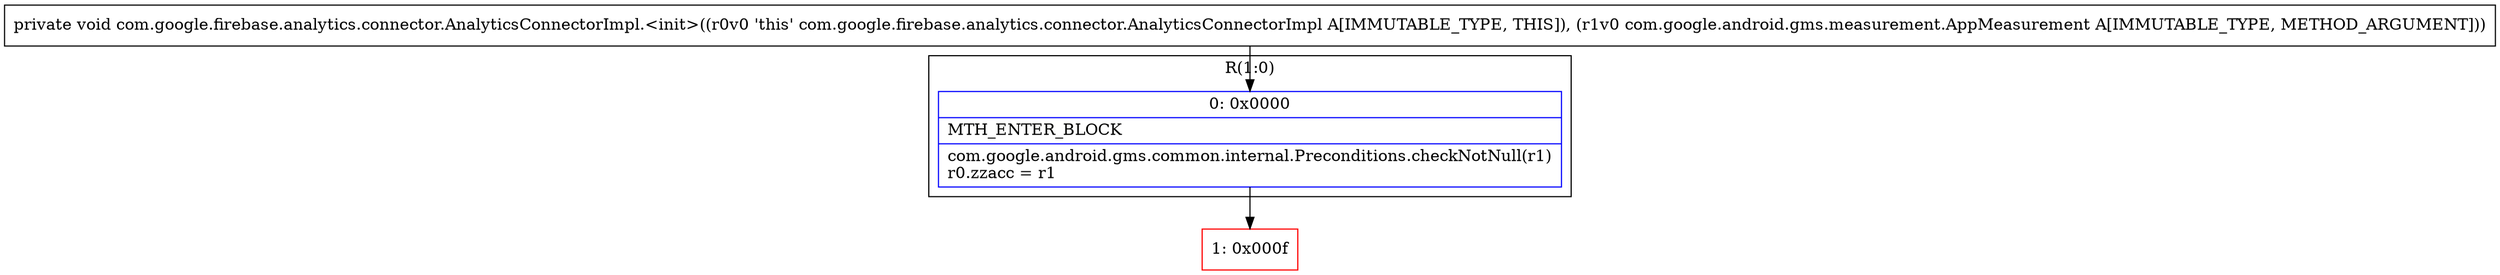 digraph "CFG forcom.google.firebase.analytics.connector.AnalyticsConnectorImpl.\<init\>(Lcom\/google\/android\/gms\/measurement\/AppMeasurement;)V" {
subgraph cluster_Region_1155112114 {
label = "R(1:0)";
node [shape=record,color=blue];
Node_0 [shape=record,label="{0\:\ 0x0000|MTH_ENTER_BLOCK\l|com.google.android.gms.common.internal.Preconditions.checkNotNull(r1)\lr0.zzacc = r1\l}"];
}
Node_1 [shape=record,color=red,label="{1\:\ 0x000f}"];
MethodNode[shape=record,label="{private void com.google.firebase.analytics.connector.AnalyticsConnectorImpl.\<init\>((r0v0 'this' com.google.firebase.analytics.connector.AnalyticsConnectorImpl A[IMMUTABLE_TYPE, THIS]), (r1v0 com.google.android.gms.measurement.AppMeasurement A[IMMUTABLE_TYPE, METHOD_ARGUMENT])) }"];
MethodNode -> Node_0;
Node_0 -> Node_1;
}

